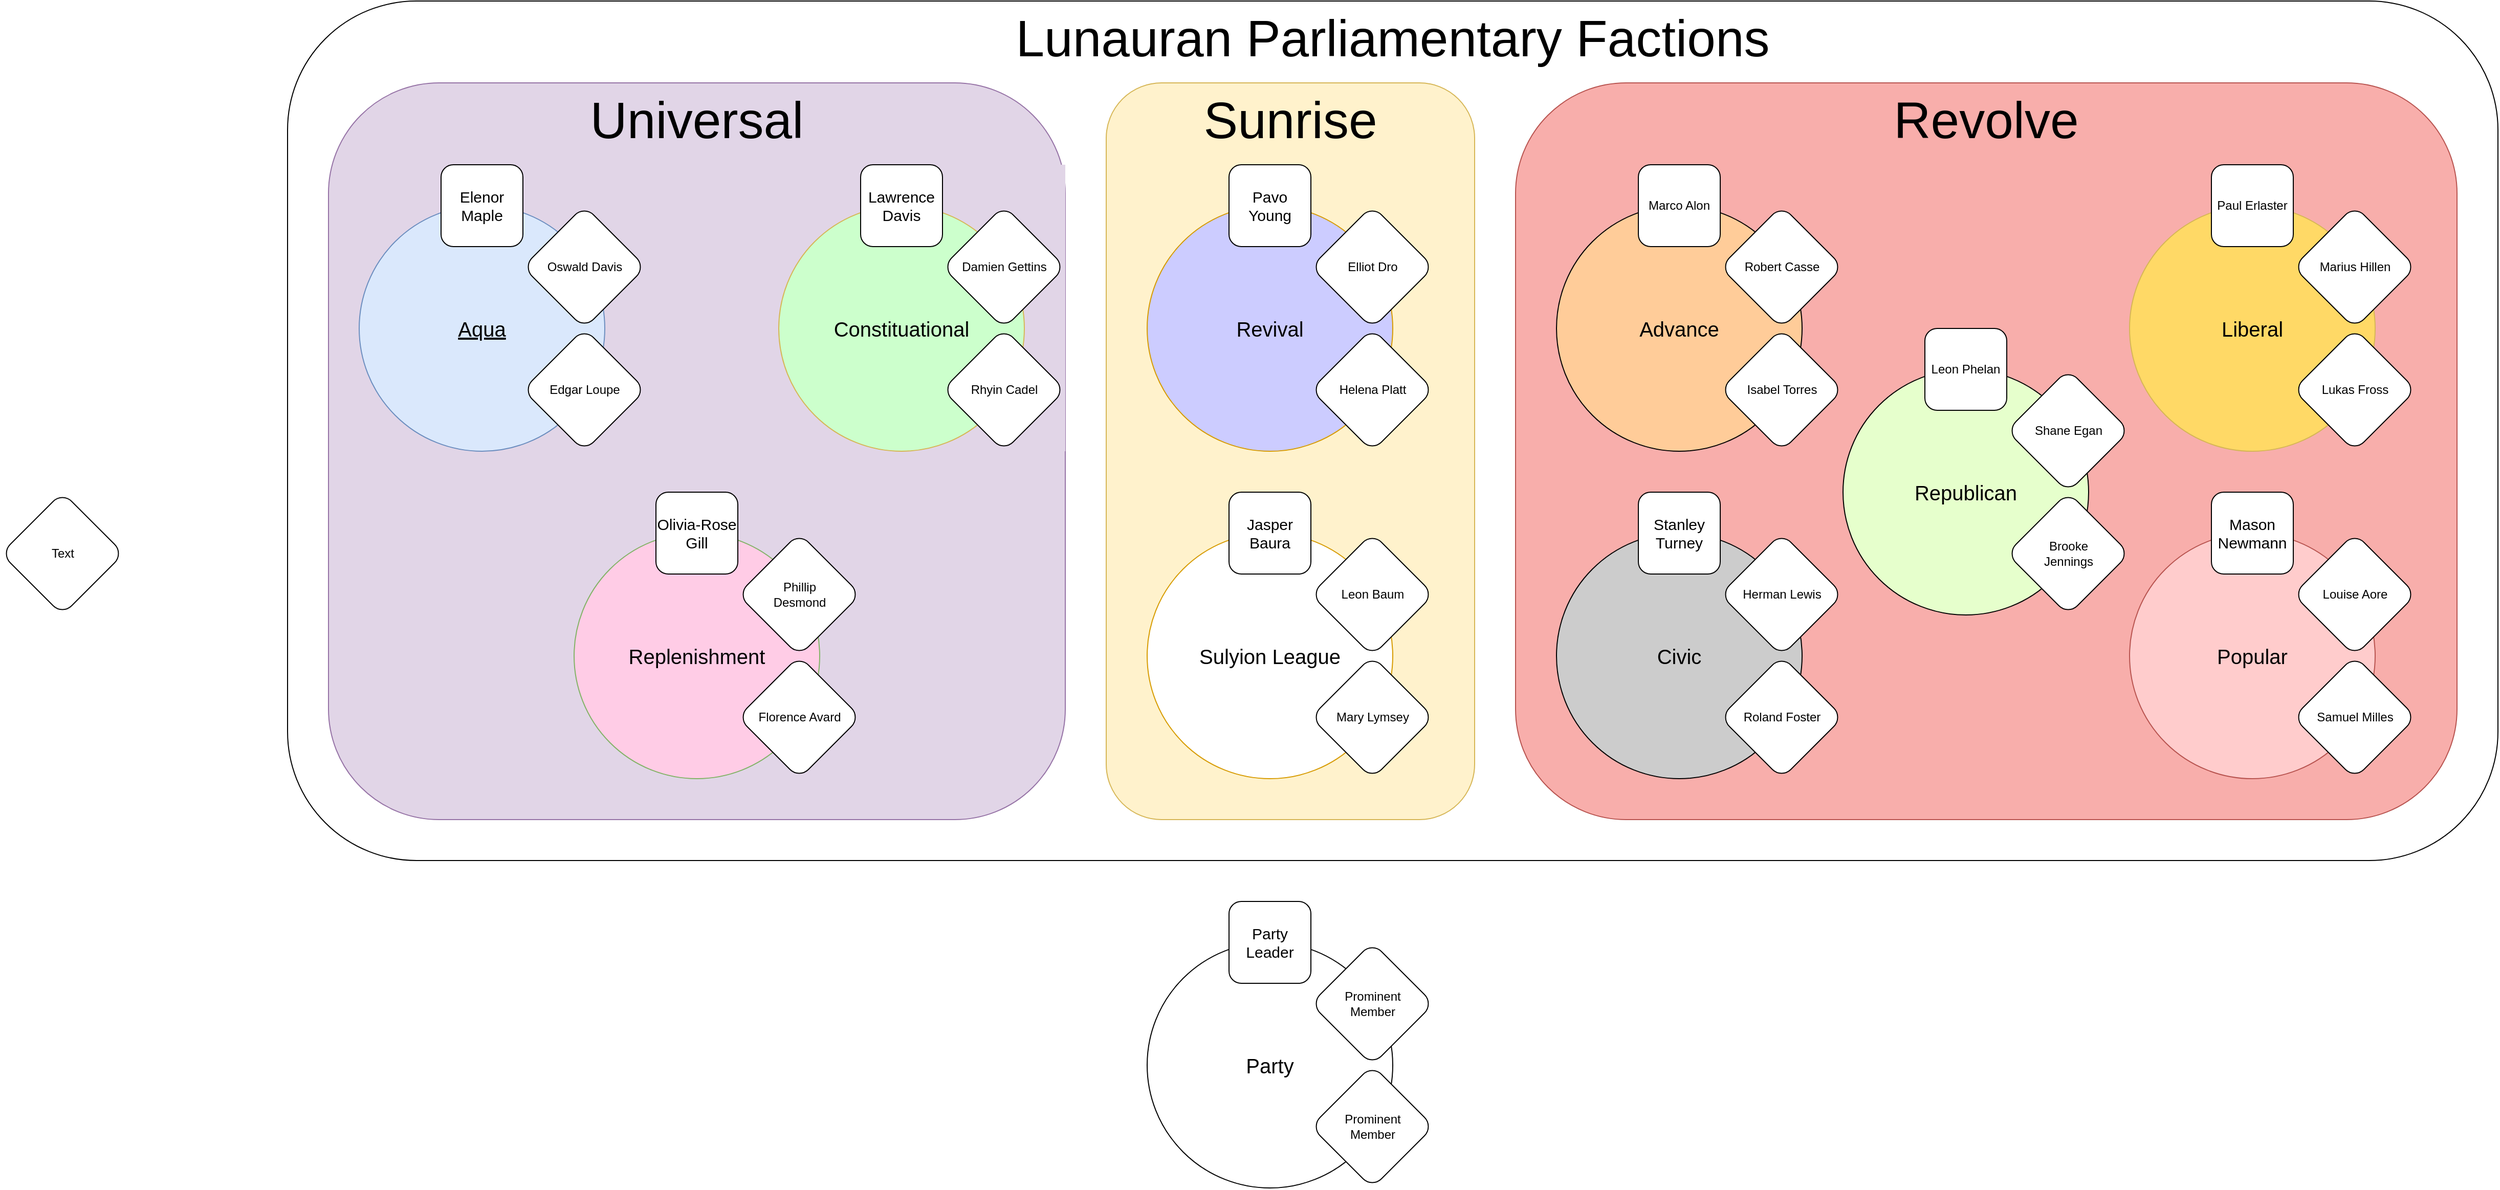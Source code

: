 <mxfile version="24.4.8" type="device">
  <diagram name="Page-1" id="n6BaO5AnEmsEq_pYDeHM">
    <mxGraphModel dx="2472" dy="1212" grid="1" gridSize="10" guides="1" tooltips="1" connect="1" arrows="1" fold="1" page="0" pageScale="1" pageWidth="827" pageHeight="1169" math="0" shadow="0">
      <root>
        <mxCell id="0" />
        <mxCell id="1" parent="0" />
        <mxCell id="FRom0NcqpALYN9IYTGQi-148" value="&lt;font style=&quot;font-size: 50px;&quot;&gt;Lunauran Parliamentary Factions&lt;/font&gt;" style="rounded=1;whiteSpace=wrap;html=1;verticalAlign=top;" vertex="1" parent="1">
          <mxGeometry x="80" y="200" width="2160" height="840" as="geometry" />
        </mxCell>
        <mxCell id="FRom0NcqpALYN9IYTGQi-138" value="Revolve" style="rounded=1;whiteSpace=wrap;html=1;horizontal=1;verticalAlign=top;fontSize=50;align=center;fillColor=#F8AEAB;strokeColor=#b85450;" vertex="1" parent="1">
          <mxGeometry x="1280" y="280" width="920" height="720" as="geometry" />
        </mxCell>
        <mxCell id="FRom0NcqpALYN9IYTGQi-33" value="Sunrise" style="rounded=1;whiteSpace=wrap;html=1;horizontal=1;verticalAlign=top;fontSize=50;align=center;fillColor=#fff2cc;strokeColor=#d6b656;" vertex="1" parent="1">
          <mxGeometry x="880" y="280" width="360" height="720" as="geometry" />
        </mxCell>
        <mxCell id="FRom0NcqpALYN9IYTGQi-1" value="Universal" style="rounded=1;whiteSpace=wrap;html=1;horizontal=1;verticalAlign=top;fontSize=50;fillColor=#e1d5e7;strokeColor=#9673a6;" vertex="1" parent="1">
          <mxGeometry x="120" y="280" width="720" height="720" as="geometry" />
        </mxCell>
        <mxCell id="gSEAtUqya7mwo0kZ5D_X-12" value="" style="group" parent="1" vertex="1" connectable="0">
          <mxGeometry x="-200" y="680" width="120" height="120" as="geometry" />
        </mxCell>
        <mxCell id="gSEAtUqya7mwo0kZ5D_X-10" value="" style="rounded=1;whiteSpace=wrap;html=1;rotation=-45;horizontal=1;verticalAlign=middle;metaEdit=0;movable=1;resizable=1;rotatable=1;deletable=1;editable=1;locked=0;connectable=1;" parent="gSEAtUqya7mwo0kZ5D_X-12" vertex="1">
          <mxGeometry x="17.574" y="17.574" width="84.853" height="84.853" as="geometry" />
        </mxCell>
        <mxCell id="gSEAtUqya7mwo0kZ5D_X-11" value="Text" style="text;html=1;align=center;verticalAlign=middle;whiteSpace=wrap;rounded=0;movable=1;resizable=1;rotatable=1;deletable=1;editable=1;locked=0;connectable=1;" parent="gSEAtUqya7mwo0kZ5D_X-12" vertex="1">
          <mxGeometry x="17.574" y="38.787" width="84.853" height="42.426" as="geometry" />
        </mxCell>
        <mxCell id="FRom0NcqpALYN9IYTGQi-2" value="" style="group;fillColor=#e1d5e7;strokeColor=none;" vertex="1" connectable="0" parent="1">
          <mxGeometry x="360" y="680" width="280" height="280" as="geometry" />
        </mxCell>
        <mxCell id="gSEAtUqya7mwo0kZ5D_X-5" value="&lt;font style=&quot;font-size: 20px;&quot;&gt;Replenishment&lt;/font&gt;" style="ellipse;whiteSpace=wrap;html=1;aspect=fixed;fillColor=#FFCCE6;strokeColor=#82b366;" parent="FRom0NcqpALYN9IYTGQi-2" vertex="1">
          <mxGeometry y="40" width="240" height="240" as="geometry" />
        </mxCell>
        <mxCell id="gSEAtUqya7mwo0kZ5D_X-7" value="&lt;font style=&quot;font-size: 15px;&quot;&gt;Olivia-Rose Gill&lt;/font&gt;" style="rounded=1;whiteSpace=wrap;html=1;" parent="FRom0NcqpALYN9IYTGQi-2" vertex="1">
          <mxGeometry x="80" width="80" height="80" as="geometry" />
        </mxCell>
        <mxCell id="gSEAtUqya7mwo0kZ5D_X-26" value="" style="group" parent="FRom0NcqpALYN9IYTGQi-2" vertex="1" connectable="0">
          <mxGeometry x="160" y="40" width="120" height="120" as="geometry" />
        </mxCell>
        <mxCell id="gSEAtUqya7mwo0kZ5D_X-27" value="" style="rounded=1;whiteSpace=wrap;html=1;rotation=-45;horizontal=1;verticalAlign=middle;metaEdit=0;movable=1;resizable=1;rotatable=1;deletable=1;editable=1;locked=0;connectable=1;" parent="gSEAtUqya7mwo0kZ5D_X-26" vertex="1">
          <mxGeometry x="17.574" y="17.574" width="84.853" height="84.853" as="geometry" />
        </mxCell>
        <mxCell id="gSEAtUqya7mwo0kZ5D_X-28" value="Phillip Desmond" style="text;html=1;align=center;verticalAlign=middle;whiteSpace=wrap;rounded=0;movable=1;resizable=1;rotatable=1;deletable=1;editable=1;locked=0;connectable=1;" parent="gSEAtUqya7mwo0kZ5D_X-26" vertex="1">
          <mxGeometry x="17.574" y="38.787" width="84.853" height="42.426" as="geometry" />
        </mxCell>
        <mxCell id="gSEAtUqya7mwo0kZ5D_X-29" value="" style="group" parent="FRom0NcqpALYN9IYTGQi-2" vertex="1" connectable="0">
          <mxGeometry x="160" y="160" width="120" height="120" as="geometry" />
        </mxCell>
        <mxCell id="gSEAtUqya7mwo0kZ5D_X-30" value="" style="rounded=1;whiteSpace=wrap;html=1;rotation=-45;horizontal=1;verticalAlign=middle;metaEdit=0;movable=1;resizable=1;rotatable=1;deletable=1;editable=1;locked=0;connectable=1;" parent="gSEAtUqya7mwo0kZ5D_X-29" vertex="1">
          <mxGeometry x="17.574" y="17.574" width="84.853" height="84.853" as="geometry" />
        </mxCell>
        <mxCell id="gSEAtUqya7mwo0kZ5D_X-31" value="Florence Avard" style="text;html=1;align=center;verticalAlign=middle;whiteSpace=wrap;rounded=0;movable=1;resizable=1;rotatable=1;deletable=1;editable=1;locked=0;connectable=1;" parent="gSEAtUqya7mwo0kZ5D_X-29" vertex="1">
          <mxGeometry x="17.574" y="38.787" width="84.853" height="42.426" as="geometry" />
        </mxCell>
        <mxCell id="FRom0NcqpALYN9IYTGQi-3" value="" style="group;fillColor=#e1d5e7;strokeColor=none;" vertex="1" connectable="0" parent="1">
          <mxGeometry x="150" y="360" width="280" height="280" as="geometry" />
        </mxCell>
        <mxCell id="gSEAtUqya7mwo0kZ5D_X-2" value="&lt;font style=&quot;font-size: 20px;&quot;&gt;&lt;u&gt;Aqua&lt;/u&gt;&lt;/font&gt;" style="ellipse;whiteSpace=wrap;html=1;aspect=fixed;fillColor=#dae8fc;strokeColor=#6c8ebf;" parent="FRom0NcqpALYN9IYTGQi-3" vertex="1">
          <mxGeometry y="40" width="240" height="240" as="geometry" />
        </mxCell>
        <mxCell id="gSEAtUqya7mwo0kZ5D_X-3" value="&lt;font size=&quot;1&quot;&gt;&lt;span style=&quot;font-size: 15px;&quot;&gt;Elenor Maple&lt;/span&gt;&lt;/font&gt;" style="rounded=1;whiteSpace=wrap;html=1;" parent="FRom0NcqpALYN9IYTGQi-3" vertex="1">
          <mxGeometry x="80" width="80" height="80" as="geometry" />
        </mxCell>
        <mxCell id="gSEAtUqya7mwo0kZ5D_X-20" value="" style="group" parent="FRom0NcqpALYN9IYTGQi-3" vertex="1" connectable="0">
          <mxGeometry x="160" y="40" width="120" height="120" as="geometry" />
        </mxCell>
        <mxCell id="gSEAtUqya7mwo0kZ5D_X-21" value="" style="rounded=1;whiteSpace=wrap;html=1;rotation=-45;horizontal=1;verticalAlign=middle;metaEdit=0;movable=1;resizable=1;rotatable=1;deletable=1;editable=1;locked=0;connectable=1;" parent="gSEAtUqya7mwo0kZ5D_X-20" vertex="1">
          <mxGeometry x="17.574" y="17.574" width="84.853" height="84.853" as="geometry" />
        </mxCell>
        <mxCell id="gSEAtUqya7mwo0kZ5D_X-22" value="Oswald Davis" style="text;html=1;align=center;verticalAlign=middle;whiteSpace=wrap;rounded=0;movable=1;resizable=1;rotatable=1;deletable=1;editable=1;locked=0;connectable=1;" parent="gSEAtUqya7mwo0kZ5D_X-20" vertex="1">
          <mxGeometry x="17.574" y="38.787" width="84.853" height="42.426" as="geometry" />
        </mxCell>
        <mxCell id="gSEAtUqya7mwo0kZ5D_X-23" value="" style="group" parent="FRom0NcqpALYN9IYTGQi-3" vertex="1" connectable="0">
          <mxGeometry x="160" y="160" width="120" height="120" as="geometry" />
        </mxCell>
        <mxCell id="gSEAtUqya7mwo0kZ5D_X-24" value="" style="rounded=1;whiteSpace=wrap;html=1;rotation=-45;horizontal=1;verticalAlign=middle;metaEdit=0;movable=1;resizable=1;rotatable=1;deletable=1;editable=1;locked=0;connectable=1;" parent="gSEAtUqya7mwo0kZ5D_X-23" vertex="1">
          <mxGeometry x="17.574" y="17.574" width="84.853" height="84.853" as="geometry" />
        </mxCell>
        <mxCell id="gSEAtUqya7mwo0kZ5D_X-25" value="Edgar Loupe" style="text;html=1;align=center;verticalAlign=middle;whiteSpace=wrap;rounded=0;movable=1;resizable=1;rotatable=1;deletable=1;editable=1;locked=0;connectable=1;" parent="gSEAtUqya7mwo0kZ5D_X-23" vertex="1">
          <mxGeometry x="17.574" y="38.787" width="84.853" height="42.426" as="geometry" />
        </mxCell>
        <mxCell id="FRom0NcqpALYN9IYTGQi-4" value="" style="group;fillColor=#e1d5e7;strokeColor=none;" vertex="1" connectable="0" parent="1">
          <mxGeometry x="560" y="360" width="280" height="280" as="geometry" />
        </mxCell>
        <mxCell id="gSEAtUqya7mwo0kZ5D_X-4" value="&lt;font style=&quot;font-size: 20px;&quot;&gt;Constituational&lt;/font&gt;" style="ellipse;whiteSpace=wrap;html=1;aspect=fixed;fillColor=#CCFFCC;strokeColor=#d6b656;" parent="FRom0NcqpALYN9IYTGQi-4" vertex="1">
          <mxGeometry y="40" width="240" height="240" as="geometry" />
        </mxCell>
        <mxCell id="gSEAtUqya7mwo0kZ5D_X-6" value="&lt;font style=&quot;font-size: 15px;&quot;&gt;Lawrence Davis&lt;/font&gt;" style="rounded=1;whiteSpace=wrap;html=1;" parent="FRom0NcqpALYN9IYTGQi-4" vertex="1">
          <mxGeometry x="80" width="80" height="80" as="geometry" />
        </mxCell>
        <mxCell id="gSEAtUqya7mwo0kZ5D_X-32" value="" style="group" parent="FRom0NcqpALYN9IYTGQi-4" vertex="1" connectable="0">
          <mxGeometry x="160" y="40" width="120" height="120" as="geometry" />
        </mxCell>
        <mxCell id="gSEAtUqya7mwo0kZ5D_X-33" value="" style="rounded=1;whiteSpace=wrap;html=1;rotation=-45;horizontal=1;verticalAlign=middle;metaEdit=0;movable=1;resizable=1;rotatable=1;deletable=1;editable=1;locked=0;connectable=1;" parent="gSEAtUqya7mwo0kZ5D_X-32" vertex="1">
          <mxGeometry x="17.574" y="17.574" width="84.853" height="84.853" as="geometry" />
        </mxCell>
        <mxCell id="gSEAtUqya7mwo0kZ5D_X-34" value="Damien Gettins" style="text;html=1;align=center;verticalAlign=middle;whiteSpace=wrap;rounded=0;movable=1;resizable=1;rotatable=1;deletable=1;editable=1;locked=0;connectable=1;" parent="gSEAtUqya7mwo0kZ5D_X-32" vertex="1">
          <mxGeometry x="17.574" y="38.787" width="84.853" height="42.426" as="geometry" />
        </mxCell>
        <mxCell id="gSEAtUqya7mwo0kZ5D_X-35" value="" style="group" parent="FRom0NcqpALYN9IYTGQi-4" vertex="1" connectable="0">
          <mxGeometry x="160" y="160" width="120" height="120" as="geometry" />
        </mxCell>
        <mxCell id="gSEAtUqya7mwo0kZ5D_X-36" value="" style="rounded=1;whiteSpace=wrap;html=1;rotation=-45;horizontal=1;verticalAlign=middle;metaEdit=0;movable=1;resizable=1;rotatable=1;deletable=1;editable=1;locked=0;connectable=1;" parent="gSEAtUqya7mwo0kZ5D_X-35" vertex="1">
          <mxGeometry x="17.574" y="17.574" width="84.853" height="84.853" as="geometry" />
        </mxCell>
        <mxCell id="gSEAtUqya7mwo0kZ5D_X-37" value="Rhyin Cadel" style="text;html=1;align=center;verticalAlign=middle;whiteSpace=wrap;rounded=0;movable=1;resizable=1;rotatable=1;deletable=1;editable=1;locked=0;connectable=1;" parent="gSEAtUqya7mwo0kZ5D_X-35" vertex="1">
          <mxGeometry x="17.574" y="38.787" width="84.853" height="42.426" as="geometry" />
        </mxCell>
        <mxCell id="FRom0NcqpALYN9IYTGQi-15" value="" style="group" vertex="1" connectable="0" parent="1">
          <mxGeometry x="920" y="360" width="280" height="280" as="geometry" />
        </mxCell>
        <mxCell id="FRom0NcqpALYN9IYTGQi-16" value="&lt;font style=&quot;font-size: 20px;&quot;&gt;Revival&lt;/font&gt;" style="ellipse;whiteSpace=wrap;html=1;aspect=fixed;fillColor=#CCCCFF;strokeColor=#d79b00;" vertex="1" parent="FRom0NcqpALYN9IYTGQi-15">
          <mxGeometry y="40" width="240" height="240" as="geometry" />
        </mxCell>
        <mxCell id="FRom0NcqpALYN9IYTGQi-17" value="&lt;span style=&quot;font-size: 15px;&quot;&gt;Pavo Young&lt;/span&gt;" style="rounded=1;whiteSpace=wrap;html=1;" vertex="1" parent="FRom0NcqpALYN9IYTGQi-15">
          <mxGeometry x="80" width="80" height="80" as="geometry" />
        </mxCell>
        <mxCell id="FRom0NcqpALYN9IYTGQi-18" value="" style="group" vertex="1" connectable="0" parent="FRom0NcqpALYN9IYTGQi-15">
          <mxGeometry x="160" y="40" width="120" height="120" as="geometry" />
        </mxCell>
        <mxCell id="FRom0NcqpALYN9IYTGQi-19" value="" style="rounded=1;whiteSpace=wrap;html=1;rotation=-45;horizontal=1;verticalAlign=middle;metaEdit=0;movable=1;resizable=1;rotatable=1;deletable=1;editable=1;locked=0;connectable=1;" vertex="1" parent="FRom0NcqpALYN9IYTGQi-18">
          <mxGeometry x="17.574" y="17.574" width="84.853" height="84.853" as="geometry" />
        </mxCell>
        <mxCell id="FRom0NcqpALYN9IYTGQi-20" value="Elliot Dro" style="text;html=1;align=center;verticalAlign=middle;whiteSpace=wrap;rounded=0;movable=1;resizable=1;rotatable=1;deletable=1;editable=1;locked=0;connectable=1;" vertex="1" parent="FRom0NcqpALYN9IYTGQi-18">
          <mxGeometry x="17.574" y="38.787" width="84.853" height="42.426" as="geometry" />
        </mxCell>
        <mxCell id="FRom0NcqpALYN9IYTGQi-21" value="" style="group" vertex="1" connectable="0" parent="FRom0NcqpALYN9IYTGQi-15">
          <mxGeometry x="160" y="160" width="120" height="120" as="geometry" />
        </mxCell>
        <mxCell id="FRom0NcqpALYN9IYTGQi-22" value="" style="rounded=1;whiteSpace=wrap;html=1;rotation=-45;horizontal=1;verticalAlign=middle;metaEdit=0;movable=1;resizable=1;rotatable=1;deletable=1;editable=1;locked=0;connectable=1;" vertex="1" parent="FRom0NcqpALYN9IYTGQi-21">
          <mxGeometry x="17.574" y="17.574" width="84.853" height="84.853" as="geometry" />
        </mxCell>
        <mxCell id="FRom0NcqpALYN9IYTGQi-23" value="Helena Platt" style="text;html=1;align=center;verticalAlign=middle;whiteSpace=wrap;rounded=0;movable=1;resizable=1;rotatable=1;deletable=1;editable=1;locked=0;connectable=1;" vertex="1" parent="FRom0NcqpALYN9IYTGQi-21">
          <mxGeometry x="17.574" y="38.787" width="84.853" height="42.426" as="geometry" />
        </mxCell>
        <mxCell id="FRom0NcqpALYN9IYTGQi-24" value="" style="group;fillColor=#fff2cc;strokeColor=none;" vertex="1" connectable="0" parent="1">
          <mxGeometry x="920" y="680" width="280" height="280" as="geometry" />
        </mxCell>
        <mxCell id="FRom0NcqpALYN9IYTGQi-25" value="&lt;font style=&quot;font-size: 20px;&quot;&gt;Sulyion League&lt;/font&gt;" style="ellipse;whiteSpace=wrap;html=1;aspect=fixed;fillColor=#FFFFFF;strokeColor=#d79b00;" vertex="1" parent="FRom0NcqpALYN9IYTGQi-24">
          <mxGeometry y="40" width="240" height="240" as="geometry" />
        </mxCell>
        <mxCell id="FRom0NcqpALYN9IYTGQi-26" value="&lt;span style=&quot;font-size: 15px;&quot;&gt;Jasper Baura&lt;/span&gt;" style="rounded=1;whiteSpace=wrap;html=1;" vertex="1" parent="FRom0NcqpALYN9IYTGQi-24">
          <mxGeometry x="80" width="80" height="80" as="geometry" />
        </mxCell>
        <mxCell id="FRom0NcqpALYN9IYTGQi-27" value="" style="group" vertex="1" connectable="0" parent="FRom0NcqpALYN9IYTGQi-24">
          <mxGeometry x="160" y="40" width="120" height="120" as="geometry" />
        </mxCell>
        <mxCell id="FRom0NcqpALYN9IYTGQi-28" value="" style="rounded=1;whiteSpace=wrap;html=1;rotation=-45;horizontal=1;verticalAlign=middle;metaEdit=0;movable=1;resizable=1;rotatable=1;deletable=1;editable=1;locked=0;connectable=1;" vertex="1" parent="FRom0NcqpALYN9IYTGQi-27">
          <mxGeometry x="17.574" y="17.574" width="84.853" height="84.853" as="geometry" />
        </mxCell>
        <mxCell id="FRom0NcqpALYN9IYTGQi-29" value="Leon Baum" style="text;html=1;align=center;verticalAlign=middle;whiteSpace=wrap;rounded=0;movable=1;resizable=1;rotatable=1;deletable=1;editable=1;locked=0;connectable=1;" vertex="1" parent="FRom0NcqpALYN9IYTGQi-27">
          <mxGeometry x="17.574" y="38.787" width="84.853" height="42.426" as="geometry" />
        </mxCell>
        <mxCell id="FRom0NcqpALYN9IYTGQi-30" value="" style="group" vertex="1" connectable="0" parent="FRom0NcqpALYN9IYTGQi-24">
          <mxGeometry x="160" y="160" width="120" height="120" as="geometry" />
        </mxCell>
        <mxCell id="FRom0NcqpALYN9IYTGQi-31" value="" style="rounded=1;whiteSpace=wrap;html=1;rotation=-45;horizontal=1;verticalAlign=middle;metaEdit=0;movable=1;resizable=1;rotatable=1;deletable=1;editable=1;locked=0;connectable=1;" vertex="1" parent="FRom0NcqpALYN9IYTGQi-30">
          <mxGeometry x="17.574" y="17.574" width="84.853" height="84.853" as="geometry" />
        </mxCell>
        <mxCell id="FRom0NcqpALYN9IYTGQi-32" value="Mary Lymsey" style="text;html=1;align=center;verticalAlign=middle;whiteSpace=wrap;rounded=0;movable=1;resizable=1;rotatable=1;deletable=1;editable=1;locked=0;connectable=1;" vertex="1" parent="FRom0NcqpALYN9IYTGQi-30">
          <mxGeometry x="17.574" y="38.787" width="84.853" height="42.426" as="geometry" />
        </mxCell>
        <mxCell id="FRom0NcqpALYN9IYTGQi-66" value="" style="group" vertex="1" connectable="0" parent="1">
          <mxGeometry x="1320" y="360" width="280" height="280" as="geometry" />
        </mxCell>
        <mxCell id="FRom0NcqpALYN9IYTGQi-67" value="&lt;font style=&quot;font-size: 20px;&quot;&gt;Advance&lt;/font&gt;" style="ellipse;whiteSpace=wrap;html=1;aspect=fixed;fillColor=#FFCC99;" vertex="1" parent="FRom0NcqpALYN9IYTGQi-66">
          <mxGeometry y="40" width="240" height="240" as="geometry" />
        </mxCell>
        <mxCell id="FRom0NcqpALYN9IYTGQi-68" value="Marco Alon" style="rounded=1;whiteSpace=wrap;html=1;" vertex="1" parent="FRom0NcqpALYN9IYTGQi-66">
          <mxGeometry x="80" width="80" height="80" as="geometry" />
        </mxCell>
        <mxCell id="FRom0NcqpALYN9IYTGQi-69" value="" style="group" vertex="1" connectable="0" parent="FRom0NcqpALYN9IYTGQi-66">
          <mxGeometry x="160" y="40" width="120" height="120" as="geometry" />
        </mxCell>
        <mxCell id="FRom0NcqpALYN9IYTGQi-70" value="" style="rounded=1;whiteSpace=wrap;html=1;rotation=-45;horizontal=1;verticalAlign=middle;metaEdit=0;movable=1;resizable=1;rotatable=1;deletable=1;editable=1;locked=0;connectable=1;" vertex="1" parent="FRom0NcqpALYN9IYTGQi-69">
          <mxGeometry x="17.574" y="17.574" width="84.853" height="84.853" as="geometry" />
        </mxCell>
        <mxCell id="FRom0NcqpALYN9IYTGQi-71" value="Robert Casse" style="text;html=1;align=center;verticalAlign=middle;whiteSpace=wrap;rounded=0;movable=1;resizable=1;rotatable=1;deletable=1;editable=1;locked=0;connectable=1;" vertex="1" parent="FRom0NcqpALYN9IYTGQi-69">
          <mxGeometry x="17.574" y="38.787" width="84.853" height="42.426" as="geometry" />
        </mxCell>
        <mxCell id="FRom0NcqpALYN9IYTGQi-72" value="" style="group" vertex="1" connectable="0" parent="FRom0NcqpALYN9IYTGQi-66">
          <mxGeometry x="160" y="160" width="120" height="120" as="geometry" />
        </mxCell>
        <mxCell id="FRom0NcqpALYN9IYTGQi-73" value="" style="rounded=1;whiteSpace=wrap;html=1;rotation=-45;horizontal=1;verticalAlign=middle;metaEdit=0;movable=1;resizable=1;rotatable=1;deletable=1;editable=1;locked=0;connectable=1;" vertex="1" parent="FRom0NcqpALYN9IYTGQi-72">
          <mxGeometry x="17.574" y="17.574" width="84.853" height="84.853" as="geometry" />
        </mxCell>
        <mxCell id="FRom0NcqpALYN9IYTGQi-74" value="Isabel Torres" style="text;html=1;align=center;verticalAlign=middle;whiteSpace=wrap;rounded=0;movable=1;resizable=1;rotatable=1;deletable=1;editable=1;locked=0;connectable=1;" vertex="1" parent="FRom0NcqpALYN9IYTGQi-72">
          <mxGeometry x="17.574" y="38.787" width="84.853" height="42.426" as="geometry" />
        </mxCell>
        <mxCell id="FRom0NcqpALYN9IYTGQi-75" value="" style="group" vertex="1" connectable="0" parent="1">
          <mxGeometry x="1320" y="680" width="280" height="280" as="geometry" />
        </mxCell>
        <mxCell id="FRom0NcqpALYN9IYTGQi-76" value="&lt;font style=&quot;font-size: 20px;&quot;&gt;Civic&lt;/font&gt;" style="ellipse;whiteSpace=wrap;html=1;aspect=fixed;fillColor=#CCCCCC;" vertex="1" parent="FRom0NcqpALYN9IYTGQi-75">
          <mxGeometry y="40" width="240" height="240" as="geometry" />
        </mxCell>
        <mxCell id="FRom0NcqpALYN9IYTGQi-77" value="&lt;span style=&quot;font-size: 15px;&quot;&gt;Stanley Turney&lt;/span&gt;" style="rounded=1;whiteSpace=wrap;html=1;" vertex="1" parent="FRom0NcqpALYN9IYTGQi-75">
          <mxGeometry x="80" width="80" height="80" as="geometry" />
        </mxCell>
        <mxCell id="FRom0NcqpALYN9IYTGQi-78" value="" style="group" vertex="1" connectable="0" parent="FRom0NcqpALYN9IYTGQi-75">
          <mxGeometry x="160" y="40" width="120" height="120" as="geometry" />
        </mxCell>
        <mxCell id="FRom0NcqpALYN9IYTGQi-79" value="" style="rounded=1;whiteSpace=wrap;html=1;rotation=-45;horizontal=1;verticalAlign=middle;metaEdit=0;movable=1;resizable=1;rotatable=1;deletable=1;editable=1;locked=0;connectable=1;" vertex="1" parent="FRom0NcqpALYN9IYTGQi-78">
          <mxGeometry x="17.574" y="17.574" width="84.853" height="84.853" as="geometry" />
        </mxCell>
        <mxCell id="FRom0NcqpALYN9IYTGQi-80" value="Herman Lewis" style="text;html=1;align=center;verticalAlign=middle;whiteSpace=wrap;rounded=0;movable=1;resizable=1;rotatable=1;deletable=1;editable=1;locked=0;connectable=1;" vertex="1" parent="FRom0NcqpALYN9IYTGQi-78">
          <mxGeometry x="17.574" y="38.787" width="84.853" height="42.426" as="geometry" />
        </mxCell>
        <mxCell id="FRom0NcqpALYN9IYTGQi-81" value="" style="group" vertex="1" connectable="0" parent="FRom0NcqpALYN9IYTGQi-75">
          <mxGeometry x="160" y="160" width="120" height="120" as="geometry" />
        </mxCell>
        <mxCell id="FRom0NcqpALYN9IYTGQi-82" value="" style="rounded=1;whiteSpace=wrap;html=1;rotation=-45;horizontal=1;verticalAlign=middle;metaEdit=0;movable=1;resizable=1;rotatable=1;deletable=1;editable=1;locked=0;connectable=1;" vertex="1" parent="FRom0NcqpALYN9IYTGQi-81">
          <mxGeometry x="17.574" y="17.574" width="84.853" height="84.853" as="geometry" />
        </mxCell>
        <mxCell id="FRom0NcqpALYN9IYTGQi-83" value="Roland Foster" style="text;html=1;align=center;verticalAlign=middle;whiteSpace=wrap;rounded=0;movable=1;resizable=1;rotatable=1;deletable=1;editable=1;locked=0;connectable=1;" vertex="1" parent="FRom0NcqpALYN9IYTGQi-81">
          <mxGeometry x="17.574" y="38.787" width="84.853" height="42.426" as="geometry" />
        </mxCell>
        <mxCell id="FRom0NcqpALYN9IYTGQi-102" value="" style="group" vertex="1" connectable="0" parent="1">
          <mxGeometry x="1600" y="520" width="280" height="280" as="geometry" />
        </mxCell>
        <mxCell id="FRom0NcqpALYN9IYTGQi-103" value="&lt;font style=&quot;font-size: 20px;&quot;&gt;Republican&lt;/font&gt;" style="ellipse;whiteSpace=wrap;html=1;aspect=fixed;fillColor=#E6FFCC;" vertex="1" parent="FRom0NcqpALYN9IYTGQi-102">
          <mxGeometry y="40" width="240" height="240" as="geometry" />
        </mxCell>
        <mxCell id="FRom0NcqpALYN9IYTGQi-104" value="Leon Phelan" style="rounded=1;whiteSpace=wrap;html=1;" vertex="1" parent="FRom0NcqpALYN9IYTGQi-102">
          <mxGeometry x="80" width="80" height="80" as="geometry" />
        </mxCell>
        <mxCell id="FRom0NcqpALYN9IYTGQi-105" value="" style="group" vertex="1" connectable="0" parent="FRom0NcqpALYN9IYTGQi-102">
          <mxGeometry x="160" y="40" width="120" height="120" as="geometry" />
        </mxCell>
        <mxCell id="FRom0NcqpALYN9IYTGQi-106" value="" style="rounded=1;whiteSpace=wrap;html=1;rotation=-45;horizontal=1;verticalAlign=middle;metaEdit=0;movable=1;resizable=1;rotatable=1;deletable=1;editable=1;locked=0;connectable=1;" vertex="1" parent="FRom0NcqpALYN9IYTGQi-105">
          <mxGeometry x="17.574" y="17.574" width="84.853" height="84.853" as="geometry" />
        </mxCell>
        <mxCell id="FRom0NcqpALYN9IYTGQi-107" value="Shane Egan" style="text;html=1;align=center;verticalAlign=middle;whiteSpace=wrap;rounded=0;movable=1;resizable=1;rotatable=1;deletable=1;editable=1;locked=0;connectable=1;" vertex="1" parent="FRom0NcqpALYN9IYTGQi-105">
          <mxGeometry x="17.574" y="38.787" width="84.853" height="42.426" as="geometry" />
        </mxCell>
        <mxCell id="FRom0NcqpALYN9IYTGQi-108" value="" style="group" vertex="1" connectable="0" parent="FRom0NcqpALYN9IYTGQi-102">
          <mxGeometry x="160" y="160" width="120" height="120" as="geometry" />
        </mxCell>
        <mxCell id="FRom0NcqpALYN9IYTGQi-109" value="" style="rounded=1;whiteSpace=wrap;html=1;rotation=-45;horizontal=1;verticalAlign=middle;metaEdit=0;movable=1;resizable=1;rotatable=1;deletable=1;editable=1;locked=0;connectable=1;" vertex="1" parent="FRom0NcqpALYN9IYTGQi-108">
          <mxGeometry x="17.574" y="17.574" width="84.853" height="84.853" as="geometry" />
        </mxCell>
        <mxCell id="FRom0NcqpALYN9IYTGQi-110" value="Brooke Jennings" style="text;html=1;align=center;verticalAlign=middle;whiteSpace=wrap;rounded=0;movable=1;resizable=1;rotatable=1;deletable=1;editable=1;locked=0;connectable=1;" vertex="1" parent="FRom0NcqpALYN9IYTGQi-108">
          <mxGeometry x="17.574" y="38.787" width="84.853" height="42.426" as="geometry" />
        </mxCell>
        <mxCell id="FRom0NcqpALYN9IYTGQi-111" value="" style="group" vertex="1" connectable="0" parent="1">
          <mxGeometry x="1880" y="680" width="280" height="280" as="geometry" />
        </mxCell>
        <mxCell id="FRom0NcqpALYN9IYTGQi-112" value="&lt;font style=&quot;font-size: 20px;&quot;&gt;Popular&lt;/font&gt;" style="ellipse;whiteSpace=wrap;html=1;aspect=fixed;fillColor=#FFCCCC;strokeColor=#b85450;" vertex="1" parent="FRom0NcqpALYN9IYTGQi-111">
          <mxGeometry y="40" width="240" height="240" as="geometry" />
        </mxCell>
        <mxCell id="FRom0NcqpALYN9IYTGQi-113" value="&lt;span style=&quot;font-size: 15px;&quot;&gt;Mason Newmann&lt;/span&gt;" style="rounded=1;whiteSpace=wrap;html=1;" vertex="1" parent="FRom0NcqpALYN9IYTGQi-111">
          <mxGeometry x="80" width="80" height="80" as="geometry" />
        </mxCell>
        <mxCell id="FRom0NcqpALYN9IYTGQi-114" value="" style="group" vertex="1" connectable="0" parent="FRom0NcqpALYN9IYTGQi-111">
          <mxGeometry x="160" y="40" width="120" height="120" as="geometry" />
        </mxCell>
        <mxCell id="FRom0NcqpALYN9IYTGQi-115" value="" style="rounded=1;whiteSpace=wrap;html=1;rotation=-45;horizontal=1;verticalAlign=middle;metaEdit=0;movable=1;resizable=1;rotatable=1;deletable=1;editable=1;locked=0;connectable=1;" vertex="1" parent="FRom0NcqpALYN9IYTGQi-114">
          <mxGeometry x="17.574" y="17.574" width="84.853" height="84.853" as="geometry" />
        </mxCell>
        <mxCell id="FRom0NcqpALYN9IYTGQi-116" value="Louise Aore" style="text;html=1;align=center;verticalAlign=middle;whiteSpace=wrap;rounded=0;movable=1;resizable=1;rotatable=1;deletable=1;editable=1;locked=0;connectable=1;" vertex="1" parent="FRom0NcqpALYN9IYTGQi-114">
          <mxGeometry x="17.574" y="38.787" width="84.853" height="42.426" as="geometry" />
        </mxCell>
        <mxCell id="FRom0NcqpALYN9IYTGQi-117" value="" style="group" vertex="1" connectable="0" parent="FRom0NcqpALYN9IYTGQi-111">
          <mxGeometry x="160" y="160" width="120" height="120" as="geometry" />
        </mxCell>
        <mxCell id="FRom0NcqpALYN9IYTGQi-118" value="" style="rounded=1;whiteSpace=wrap;html=1;rotation=-45;horizontal=1;verticalAlign=middle;metaEdit=0;movable=1;resizable=1;rotatable=1;deletable=1;editable=1;locked=0;connectable=1;" vertex="1" parent="FRom0NcqpALYN9IYTGQi-117">
          <mxGeometry x="17.574" y="17.574" width="84.853" height="84.853" as="geometry" />
        </mxCell>
        <mxCell id="FRom0NcqpALYN9IYTGQi-119" value="Samuel Milles" style="text;html=1;align=center;verticalAlign=middle;whiteSpace=wrap;rounded=0;movable=1;resizable=1;rotatable=1;deletable=1;editable=1;locked=0;connectable=1;" vertex="1" parent="FRom0NcqpALYN9IYTGQi-117">
          <mxGeometry x="17.574" y="38.787" width="84.853" height="42.426" as="geometry" />
        </mxCell>
        <mxCell id="FRom0NcqpALYN9IYTGQi-120" value="" style="group" vertex="1" connectable="0" parent="1">
          <mxGeometry x="1880" y="360" width="280" height="280" as="geometry" />
        </mxCell>
        <mxCell id="FRom0NcqpALYN9IYTGQi-121" value="&lt;font style=&quot;font-size: 20px;&quot;&gt;Liberal&lt;/font&gt;" style="ellipse;whiteSpace=wrap;html=1;aspect=fixed;fillColor=#FFD966;strokeColor=#d6b656;" vertex="1" parent="FRom0NcqpALYN9IYTGQi-120">
          <mxGeometry y="40" width="240" height="240" as="geometry" />
        </mxCell>
        <mxCell id="FRom0NcqpALYN9IYTGQi-122" value="Paul Erlaster" style="rounded=1;whiteSpace=wrap;html=1;" vertex="1" parent="FRom0NcqpALYN9IYTGQi-120">
          <mxGeometry x="80" width="80" height="80" as="geometry" />
        </mxCell>
        <mxCell id="FRom0NcqpALYN9IYTGQi-123" value="" style="group" vertex="1" connectable="0" parent="FRom0NcqpALYN9IYTGQi-120">
          <mxGeometry x="160" y="40" width="120" height="120" as="geometry" />
        </mxCell>
        <mxCell id="FRom0NcqpALYN9IYTGQi-124" value="" style="rounded=1;whiteSpace=wrap;html=1;rotation=-45;horizontal=1;verticalAlign=middle;metaEdit=0;movable=1;resizable=1;rotatable=1;deletable=1;editable=1;locked=0;connectable=1;" vertex="1" parent="FRom0NcqpALYN9IYTGQi-123">
          <mxGeometry x="17.574" y="17.574" width="84.853" height="84.853" as="geometry" />
        </mxCell>
        <mxCell id="FRom0NcqpALYN9IYTGQi-125" value="Marius Hillen" style="text;html=1;align=center;verticalAlign=middle;whiteSpace=wrap;rounded=0;movable=1;resizable=1;rotatable=1;deletable=1;editable=1;locked=0;connectable=1;" vertex="1" parent="FRom0NcqpALYN9IYTGQi-123">
          <mxGeometry x="17.574" y="38.787" width="84.853" height="42.426" as="geometry" />
        </mxCell>
        <mxCell id="FRom0NcqpALYN9IYTGQi-126" value="" style="group" vertex="1" connectable="0" parent="FRom0NcqpALYN9IYTGQi-120">
          <mxGeometry x="160" y="160" width="120" height="120" as="geometry" />
        </mxCell>
        <mxCell id="FRom0NcqpALYN9IYTGQi-127" value="" style="rounded=1;whiteSpace=wrap;html=1;rotation=-45;horizontal=1;verticalAlign=middle;metaEdit=0;movable=1;resizable=1;rotatable=1;deletable=1;editable=1;locked=0;connectable=1;" vertex="1" parent="FRom0NcqpALYN9IYTGQi-126">
          <mxGeometry x="17.574" y="17.574" width="84.853" height="84.853" as="geometry" />
        </mxCell>
        <mxCell id="FRom0NcqpALYN9IYTGQi-128" value="Lukas Fross" style="text;html=1;align=center;verticalAlign=middle;whiteSpace=wrap;rounded=0;movable=1;resizable=1;rotatable=1;deletable=1;editable=1;locked=0;connectable=1;" vertex="1" parent="FRom0NcqpALYN9IYTGQi-126">
          <mxGeometry x="17.574" y="38.787" width="84.853" height="42.426" as="geometry" />
        </mxCell>
        <mxCell id="FRom0NcqpALYN9IYTGQi-139" value="" style="group" vertex="1" connectable="0" parent="1">
          <mxGeometry x="920" y="1080" width="280" height="280" as="geometry" />
        </mxCell>
        <mxCell id="FRom0NcqpALYN9IYTGQi-140" value="&lt;font style=&quot;font-size: 20px;&quot;&gt;Party&lt;/font&gt;" style="ellipse;whiteSpace=wrap;html=1;aspect=fixed;" vertex="1" parent="FRom0NcqpALYN9IYTGQi-139">
          <mxGeometry y="40" width="240" height="240" as="geometry" />
        </mxCell>
        <mxCell id="FRom0NcqpALYN9IYTGQi-141" value="&lt;span style=&quot;font-size: 15px;&quot;&gt;Party Leader&lt;/span&gt;" style="rounded=1;whiteSpace=wrap;html=1;" vertex="1" parent="FRom0NcqpALYN9IYTGQi-139">
          <mxGeometry x="80" width="80" height="80" as="geometry" />
        </mxCell>
        <mxCell id="FRom0NcqpALYN9IYTGQi-142" value="" style="group" vertex="1" connectable="0" parent="FRom0NcqpALYN9IYTGQi-139">
          <mxGeometry x="160" y="40" width="120" height="120" as="geometry" />
        </mxCell>
        <mxCell id="FRom0NcqpALYN9IYTGQi-143" value="" style="rounded=1;whiteSpace=wrap;html=1;rotation=-45;horizontal=1;verticalAlign=middle;metaEdit=0;movable=1;resizable=1;rotatable=1;deletable=1;editable=1;locked=0;connectable=1;" vertex="1" parent="FRom0NcqpALYN9IYTGQi-142">
          <mxGeometry x="17.574" y="17.574" width="84.853" height="84.853" as="geometry" />
        </mxCell>
        <mxCell id="FRom0NcqpALYN9IYTGQi-144" value="Prominent Member" style="text;html=1;align=center;verticalAlign=middle;whiteSpace=wrap;rounded=0;movable=1;resizable=1;rotatable=1;deletable=1;editable=1;locked=0;connectable=1;" vertex="1" parent="FRom0NcqpALYN9IYTGQi-142">
          <mxGeometry x="17.574" y="38.787" width="84.853" height="42.426" as="geometry" />
        </mxCell>
        <mxCell id="FRom0NcqpALYN9IYTGQi-145" value="" style="group" vertex="1" connectable="0" parent="FRom0NcqpALYN9IYTGQi-139">
          <mxGeometry x="160" y="160" width="120" height="120" as="geometry" />
        </mxCell>
        <mxCell id="FRom0NcqpALYN9IYTGQi-146" value="" style="rounded=1;whiteSpace=wrap;html=1;rotation=-45;horizontal=1;verticalAlign=middle;metaEdit=0;movable=1;resizable=1;rotatable=1;deletable=1;editable=1;locked=0;connectable=1;" vertex="1" parent="FRom0NcqpALYN9IYTGQi-145">
          <mxGeometry x="17.574" y="17.574" width="84.853" height="84.853" as="geometry" />
        </mxCell>
        <mxCell id="FRom0NcqpALYN9IYTGQi-147" value="Prominent Member" style="text;html=1;align=center;verticalAlign=middle;whiteSpace=wrap;rounded=0;movable=1;resizable=1;rotatable=1;deletable=1;editable=1;locked=0;connectable=1;" vertex="1" parent="FRom0NcqpALYN9IYTGQi-145">
          <mxGeometry x="17.574" y="38.787" width="84.853" height="42.426" as="geometry" />
        </mxCell>
      </root>
    </mxGraphModel>
  </diagram>
</mxfile>

